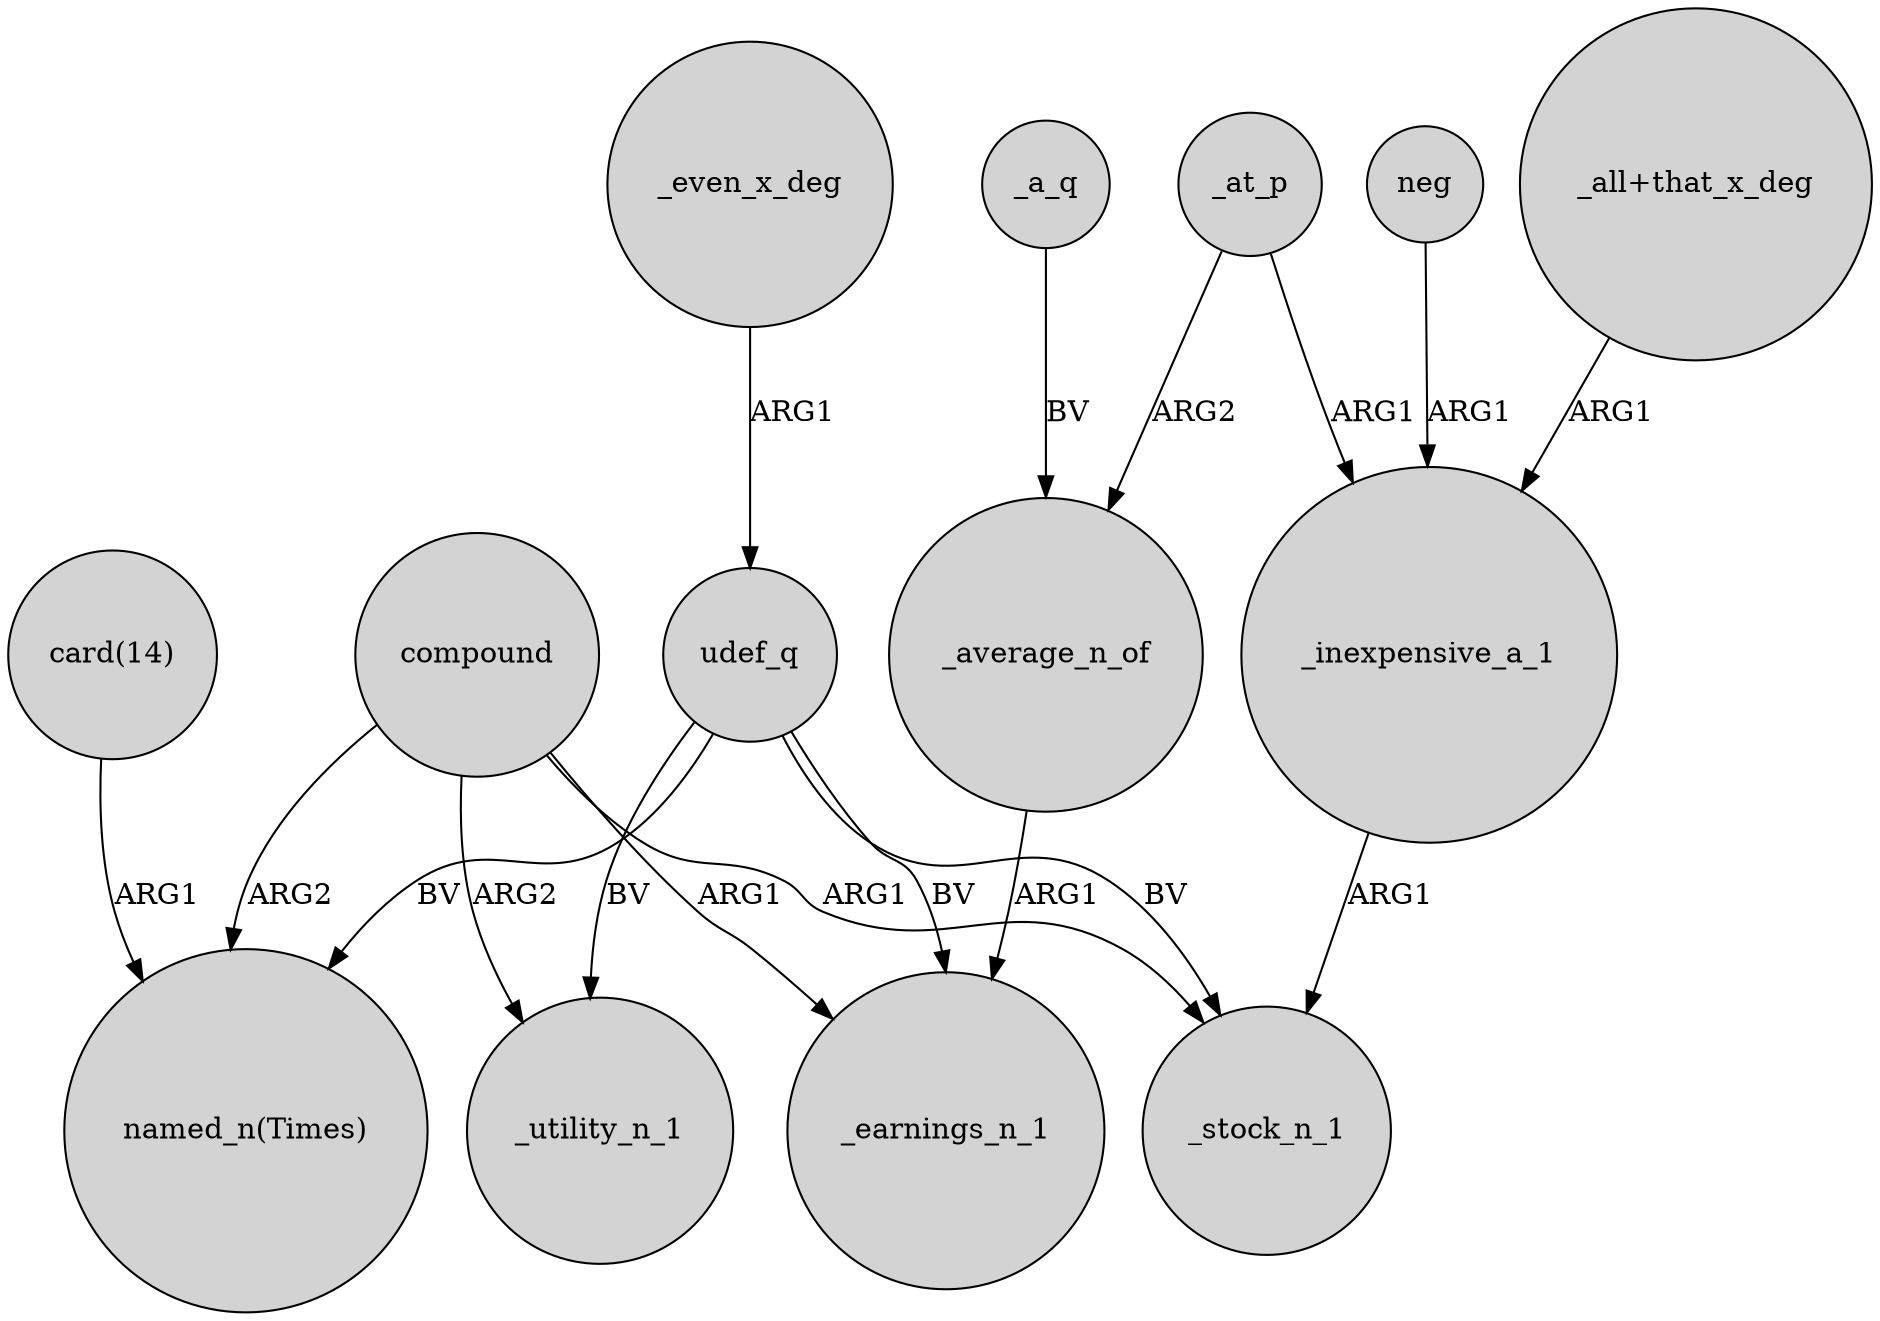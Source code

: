digraph {
	node [shape=circle style=filled]
	_average_n_of -> _earnings_n_1 [label=ARG1]
	compound -> _earnings_n_1 [label=ARG1]
	udef_q -> _stock_n_1 [label=BV]
	compound -> _utility_n_1 [label=ARG2]
	udef_q -> _utility_n_1 [label=BV]
	compound -> _stock_n_1 [label=ARG1]
	_a_q -> _average_n_of [label=BV]
	udef_q -> "named_n(Times)" [label=BV]
	"card(14)" -> "named_n(Times)" [label=ARG1]
	_at_p -> _average_n_of [label=ARG2]
	neg -> _inexpensive_a_1 [label=ARG1]
	_inexpensive_a_1 -> _stock_n_1 [label=ARG1]
	_even_x_deg -> udef_q [label=ARG1]
	_at_p -> _inexpensive_a_1 [label=ARG1]
	compound -> "named_n(Times)" [label=ARG2]
	"_all+that_x_deg" -> _inexpensive_a_1 [label=ARG1]
	udef_q -> _earnings_n_1 [label=BV]
}
